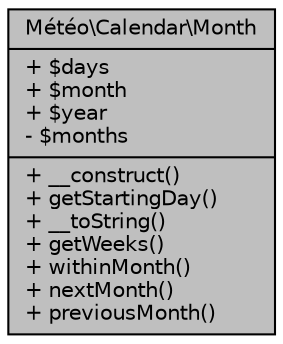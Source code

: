 digraph "Météo\Calendar\Month"
{
 // LATEX_PDF_SIZE
  edge [fontname="Helvetica",fontsize="10",labelfontname="Helvetica",labelfontsize="10"];
  node [fontname="Helvetica",fontsize="10",shape=record];
  Node1 [label="{Météo\\Calendar\\Month\n|+ $days\l+ $month\l+ $year\l- $months\l|+ __construct()\l+ getStartingDay()\l+ __toString()\l+ getWeeks()\l+ withinMonth()\l+ nextMonth()\l+ previousMonth()\l}",height=0.2,width=0.4,color="black", fillcolor="grey75", style="filled", fontcolor="black",tooltip=" "];
}
